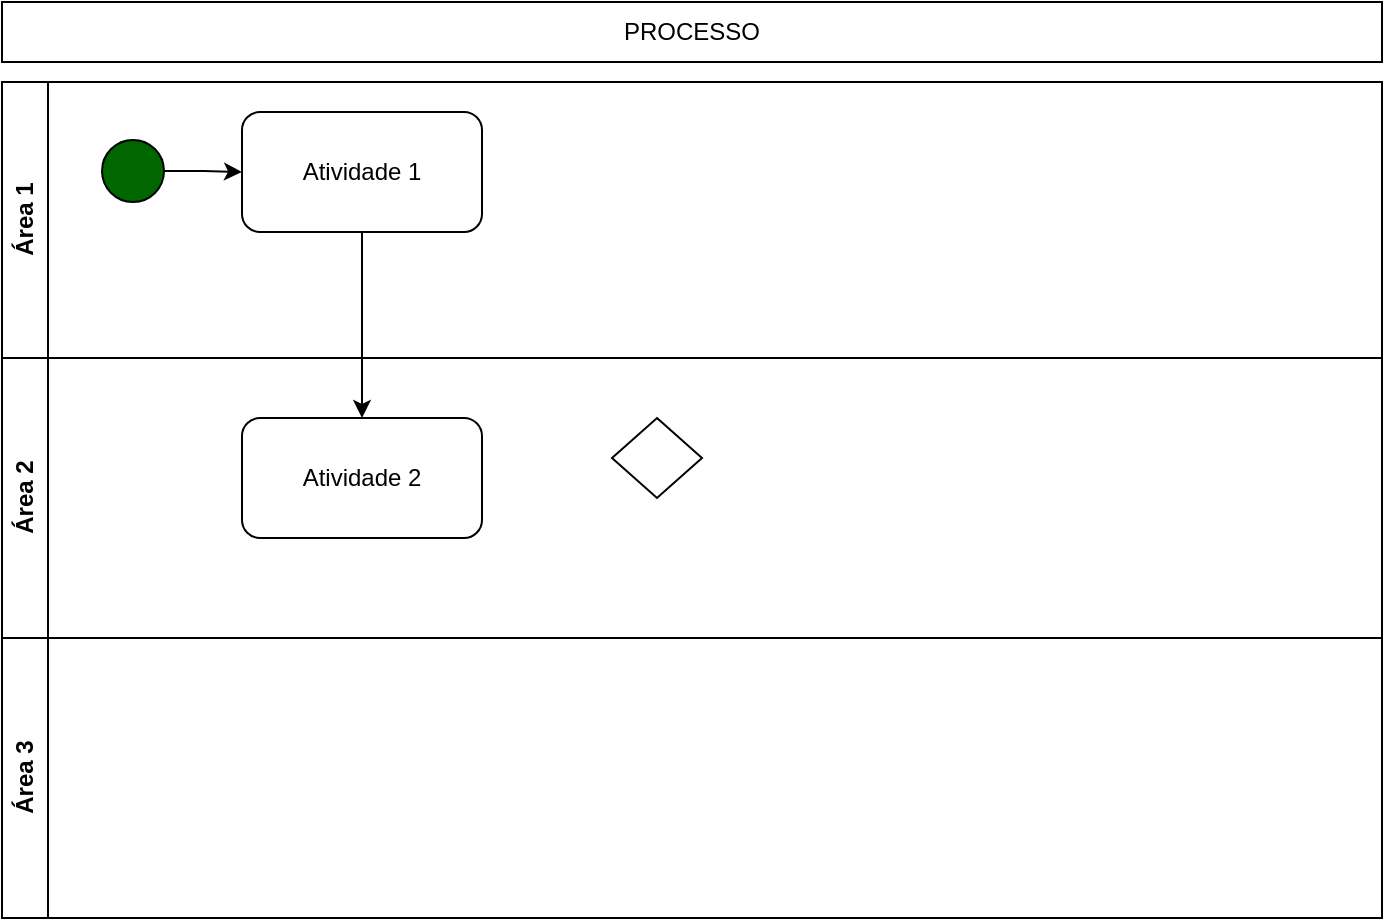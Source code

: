 <mxfile version="22.0.8" type="github">
  <diagram name="Página-1" id="wSs1eYZL7Z4dIUvzZ4_2">
    <mxGraphModel dx="1290" dy="625" grid="1" gridSize="10" guides="1" tooltips="1" connect="1" arrows="1" fold="1" page="1" pageScale="1" pageWidth="827" pageHeight="1169" math="0" shadow="0">
      <root>
        <mxCell id="0" />
        <mxCell id="1" parent="0" />
        <mxCell id="Uein67uOzeWke3X3vyK6-1" value="Área 1" style="swimlane;horizontal=0;whiteSpace=wrap;html=1;" vertex="1" parent="1">
          <mxGeometry x="60" y="82" width="690" height="138" as="geometry" />
        </mxCell>
        <mxCell id="Uein67uOzeWke3X3vyK6-8" style="edgeStyle=orthogonalEdgeStyle;rounded=0;orthogonalLoop=1;jettySize=auto;html=1;entryX=0;entryY=0.5;entryDx=0;entryDy=0;" edge="1" parent="Uein67uOzeWke3X3vyK6-1" source="Uein67uOzeWke3X3vyK6-6" target="Uein67uOzeWke3X3vyK6-7">
          <mxGeometry relative="1" as="geometry" />
        </mxCell>
        <mxCell id="Uein67uOzeWke3X3vyK6-6" value="" style="ellipse;whiteSpace=wrap;html=1;aspect=fixed;fillColor=#006600;" vertex="1" parent="Uein67uOzeWke3X3vyK6-1">
          <mxGeometry x="50" y="29" width="31" height="31" as="geometry" />
        </mxCell>
        <mxCell id="Uein67uOzeWke3X3vyK6-7" value="Atividade 1" style="rounded=1;whiteSpace=wrap;html=1;" vertex="1" parent="Uein67uOzeWke3X3vyK6-1">
          <mxGeometry x="120" y="15" width="120" height="60" as="geometry" />
        </mxCell>
        <mxCell id="Uein67uOzeWke3X3vyK6-3" value="PROCESSO" style="rounded=0;whiteSpace=wrap;html=1;" vertex="1" parent="1">
          <mxGeometry x="60" y="42" width="690" height="30" as="geometry" />
        </mxCell>
        <mxCell id="Uein67uOzeWke3X3vyK6-4" value="Área 2" style="swimlane;horizontal=0;whiteSpace=wrap;html=1;" vertex="1" parent="1">
          <mxGeometry x="60" y="220" width="690" height="140" as="geometry" />
        </mxCell>
        <mxCell id="Uein67uOzeWke3X3vyK6-9" value="Atividade 2" style="whiteSpace=wrap;html=1;rounded=1;" vertex="1" parent="Uein67uOzeWke3X3vyK6-4">
          <mxGeometry x="120" y="30" width="120" height="60" as="geometry" />
        </mxCell>
        <mxCell id="Uein67uOzeWke3X3vyK6-11" value="" style="rhombus;whiteSpace=wrap;html=1;" vertex="1" parent="Uein67uOzeWke3X3vyK6-4">
          <mxGeometry x="305" y="30" width="45" height="40" as="geometry" />
        </mxCell>
        <mxCell id="Uein67uOzeWke3X3vyK6-5" value="Área 3" style="swimlane;horizontal=0;whiteSpace=wrap;html=1;" vertex="1" parent="1">
          <mxGeometry x="60" y="360" width="690" height="140" as="geometry" />
        </mxCell>
        <mxCell id="Uein67uOzeWke3X3vyK6-10" value="" style="edgeStyle=orthogonalEdgeStyle;rounded=0;orthogonalLoop=1;jettySize=auto;html=1;" edge="1" parent="1" source="Uein67uOzeWke3X3vyK6-7" target="Uein67uOzeWke3X3vyK6-9">
          <mxGeometry relative="1" as="geometry" />
        </mxCell>
      </root>
    </mxGraphModel>
  </diagram>
</mxfile>
